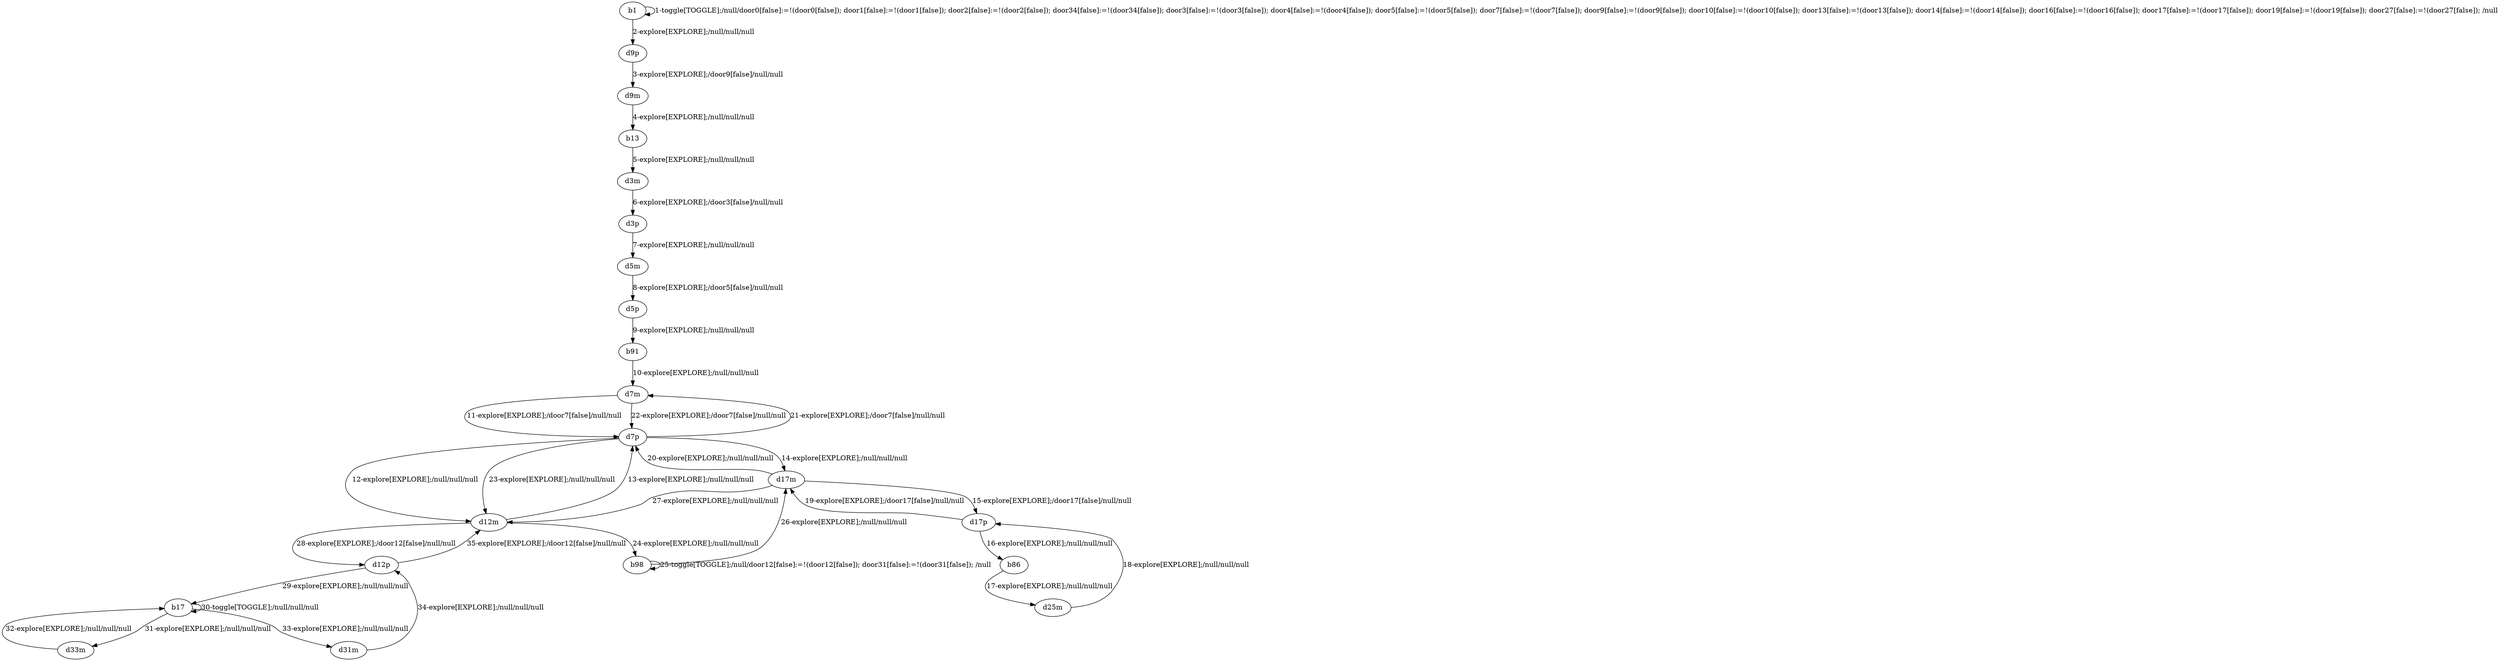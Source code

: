 # Total number of goals covered by this test: 1
# d12p --> d12m

digraph g {
"b1" -> "b1" [label = "1-toggle[TOGGLE];/null/door0[false]:=!(door0[false]); door1[false]:=!(door1[false]); door2[false]:=!(door2[false]); door34[false]:=!(door34[false]); door3[false]:=!(door3[false]); door4[false]:=!(door4[false]); door5[false]:=!(door5[false]); door7[false]:=!(door7[false]); door9[false]:=!(door9[false]); door10[false]:=!(door10[false]); door13[false]:=!(door13[false]); door14[false]:=!(door14[false]); door16[false]:=!(door16[false]); door17[false]:=!(door17[false]); door19[false]:=!(door19[false]); door27[false]:=!(door27[false]); /null"];
"b1" -> "d9p" [label = "2-explore[EXPLORE];/null/null/null"];
"d9p" -> "d9m" [label = "3-explore[EXPLORE];/door9[false]/null/null"];
"d9m" -> "b13" [label = "4-explore[EXPLORE];/null/null/null"];
"b13" -> "d3m" [label = "5-explore[EXPLORE];/null/null/null"];
"d3m" -> "d3p" [label = "6-explore[EXPLORE];/door3[false]/null/null"];
"d3p" -> "d5m" [label = "7-explore[EXPLORE];/null/null/null"];
"d5m" -> "d5p" [label = "8-explore[EXPLORE];/door5[false]/null/null"];
"d5p" -> "b91" [label = "9-explore[EXPLORE];/null/null/null"];
"b91" -> "d7m" [label = "10-explore[EXPLORE];/null/null/null"];
"d7m" -> "d7p" [label = "11-explore[EXPLORE];/door7[false]/null/null"];
"d7p" -> "d12m" [label = "12-explore[EXPLORE];/null/null/null"];
"d12m" -> "d7p" [label = "13-explore[EXPLORE];/null/null/null"];
"d7p" -> "d17m" [label = "14-explore[EXPLORE];/null/null/null"];
"d17m" -> "d17p" [label = "15-explore[EXPLORE];/door17[false]/null/null"];
"d17p" -> "b86" [label = "16-explore[EXPLORE];/null/null/null"];
"b86" -> "d25m" [label = "17-explore[EXPLORE];/null/null/null"];
"d25m" -> "d17p" [label = "18-explore[EXPLORE];/null/null/null"];
"d17p" -> "d17m" [label = "19-explore[EXPLORE];/door17[false]/null/null"];
"d17m" -> "d7p" [label = "20-explore[EXPLORE];/null/null/null"];
"d7p" -> "d7m" [label = "21-explore[EXPLORE];/door7[false]/null/null"];
"d7m" -> "d7p" [label = "22-explore[EXPLORE];/door7[false]/null/null"];
"d7p" -> "d12m" [label = "23-explore[EXPLORE];/null/null/null"];
"d12m" -> "b98" [label = "24-explore[EXPLORE];/null/null/null"];
"b98" -> "b98" [label = "25-toggle[TOGGLE];/null/door12[false]:=!(door12[false]); door31[false]:=!(door31[false]); /null"];
"b98" -> "d17m" [label = "26-explore[EXPLORE];/null/null/null"];
"d17m" -> "d12m" [label = "27-explore[EXPLORE];/null/null/null"];
"d12m" -> "d12p" [label = "28-explore[EXPLORE];/door12[false]/null/null"];
"d12p" -> "b17" [label = "29-explore[EXPLORE];/null/null/null"];
"b17" -> "b17" [label = "30-toggle[TOGGLE];/null/null/null"];
"b17" -> "d33m" [label = "31-explore[EXPLORE];/null/null/null"];
"d33m" -> "b17" [label = "32-explore[EXPLORE];/null/null/null"];
"b17" -> "d31m" [label = "33-explore[EXPLORE];/null/null/null"];
"d31m" -> "d12p" [label = "34-explore[EXPLORE];/null/null/null"];
"d12p" -> "d12m" [label = "35-explore[EXPLORE];/door12[false]/null/null"];
}